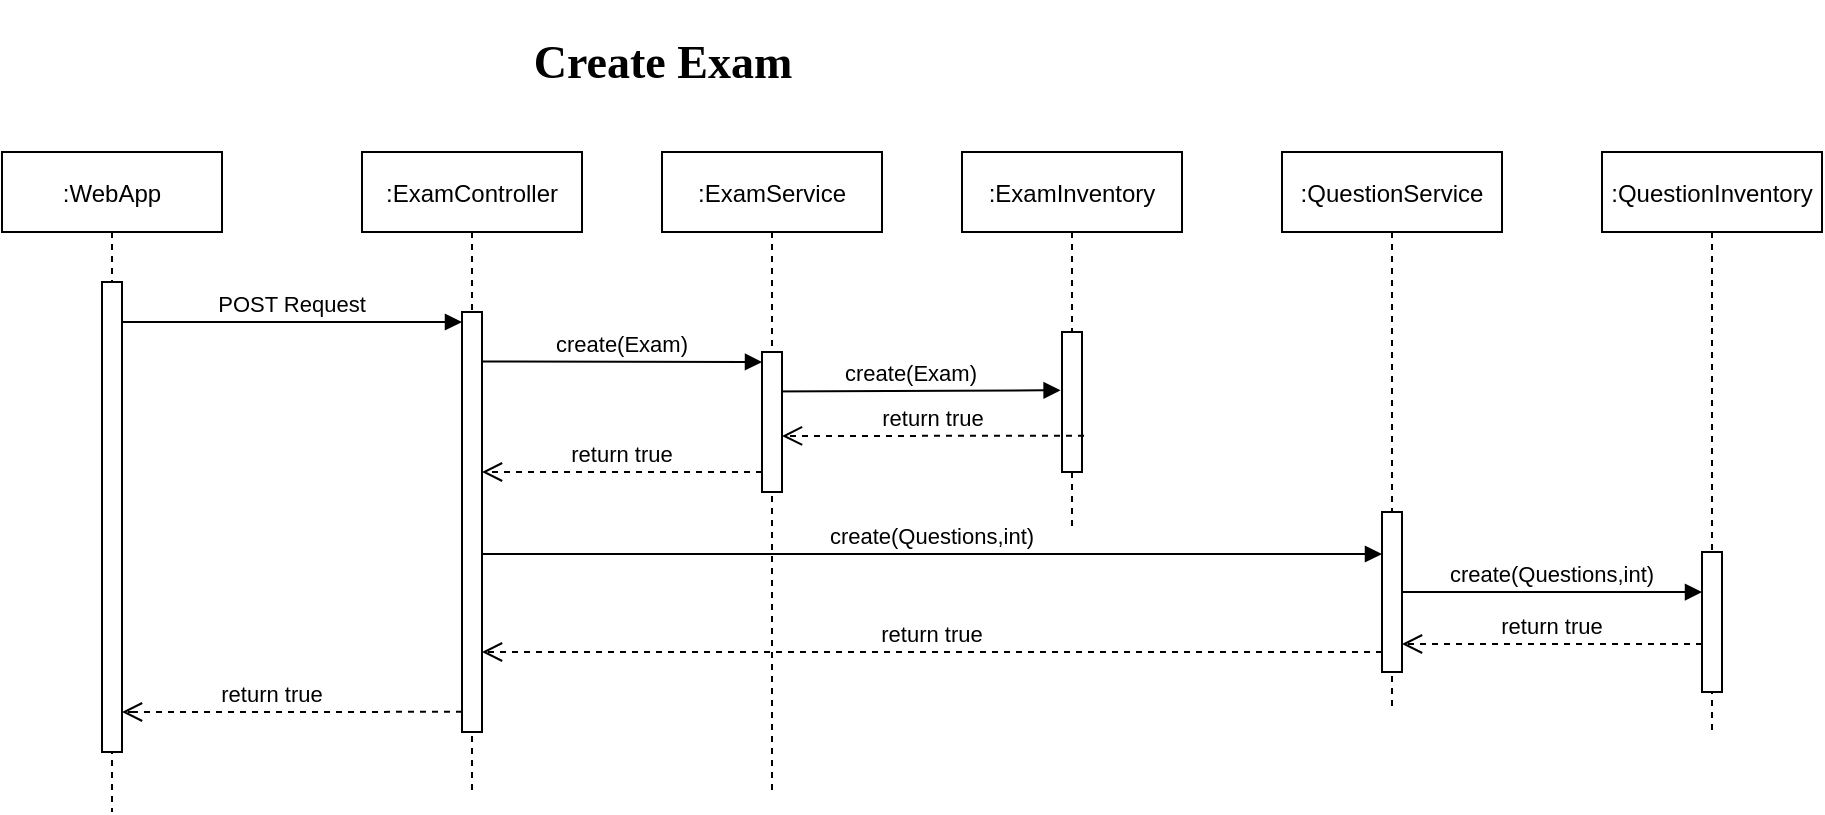 <mxfile version="16.5.6" type="device"><diagram id="kgpKYQtTHZ0yAKxKKP6v" name="Page-1"><mxGraphModel dx="1382" dy="764" grid="1" gridSize="10" guides="1" tooltips="1" connect="1" arrows="1" fold="1" page="1" pageScale="1" pageWidth="850" pageHeight="1100" math="0" shadow="0"><root><mxCell id="0"/><mxCell id="1" parent="0"/><mxCell id="3nuBFxr9cyL0pnOWT2aG-1" value=":WebApp" style="shape=umlLifeline;perimeter=lifelinePerimeter;container=1;collapsible=0;recursiveResize=0;rounded=0;shadow=0;strokeWidth=1;" parent="1" vertex="1"><mxGeometry x="110" y="80" width="110" height="330" as="geometry"/></mxCell><mxCell id="3nuBFxr9cyL0pnOWT2aG-2" value="" style="points=[];perimeter=orthogonalPerimeter;rounded=0;shadow=0;strokeWidth=1;" parent="3nuBFxr9cyL0pnOWT2aG-1" vertex="1"><mxGeometry x="50" y="65" width="10" height="235" as="geometry"/></mxCell><mxCell id="3nuBFxr9cyL0pnOWT2aG-5" value=":ExamController" style="shape=umlLifeline;perimeter=lifelinePerimeter;container=1;collapsible=0;recursiveResize=0;rounded=0;shadow=0;strokeWidth=1;" parent="1" vertex="1"><mxGeometry x="290" y="80" width="110" height="320" as="geometry"/></mxCell><mxCell id="3nuBFxr9cyL0pnOWT2aG-6" value="" style="points=[];perimeter=orthogonalPerimeter;rounded=0;shadow=0;strokeWidth=1;" parent="3nuBFxr9cyL0pnOWT2aG-5" vertex="1"><mxGeometry x="50" y="80" width="10" height="210" as="geometry"/></mxCell><mxCell id="3nuBFxr9cyL0pnOWT2aG-8" value="POST Request" style="verticalAlign=bottom;endArrow=block;entryX=0;entryY=0;shadow=0;strokeWidth=1;" parent="1" edge="1"><mxGeometry relative="1" as="geometry"><mxPoint x="170" y="165" as="sourcePoint"/><mxPoint x="340" y="165" as="targetPoint"/></mxGeometry></mxCell><mxCell id="FTZ_jziRhzl69t2wIlyl-1" value="&lt;h1&gt;&lt;font face=&quot;Tahoma&quot;&gt;&lt;span style=&quot;font-size: 23px&quot;&gt;Create Exam&lt;/span&gt;&lt;/font&gt;&lt;/h1&gt;" style="text;html=1;align=center;verticalAlign=middle;resizable=0;points=[];autosize=1;" parent="1" vertex="1"><mxGeometry x="360" y="10" width="160" height="50" as="geometry"/></mxCell><mxCell id="FTZ_jziRhzl69t2wIlyl-8" value=":ExamInventory" style="shape=umlLifeline;perimeter=lifelinePerimeter;container=1;collapsible=0;recursiveResize=0;rounded=0;shadow=0;strokeWidth=1;" parent="1" vertex="1"><mxGeometry x="590" y="80" width="110" height="190" as="geometry"/></mxCell><mxCell id="FTZ_jziRhzl69t2wIlyl-9" value="" style="points=[];perimeter=orthogonalPerimeter;rounded=0;shadow=0;strokeWidth=1;" parent="FTZ_jziRhzl69t2wIlyl-8" vertex="1"><mxGeometry x="50" y="90" width="10" height="70" as="geometry"/></mxCell><mxCell id="m-NQ0mbPZxccPPhu1AuZ-4" value="create(Exam)" style="verticalAlign=bottom;endArrow=block;shadow=0;strokeWidth=1;entryX=-0.071;entryY=0.416;entryDx=0;entryDy=0;entryPerimeter=0;" parent="FTZ_jziRhzl69t2wIlyl-8" target="FTZ_jziRhzl69t2wIlyl-9" edge="1"><mxGeometry relative="1" as="geometry"><mxPoint x="-100" y="119.71" as="sourcePoint"/><mxPoint x="55" y="120" as="targetPoint"/></mxGeometry></mxCell><mxCell id="m-NQ0mbPZxccPPhu1AuZ-1" value=":ExamService" style="shape=umlLifeline;perimeter=lifelinePerimeter;container=1;collapsible=0;recursiveResize=0;rounded=0;shadow=0;strokeWidth=1;" parent="1" vertex="1"><mxGeometry x="440" y="80" width="110" height="320" as="geometry"/></mxCell><mxCell id="m-NQ0mbPZxccPPhu1AuZ-2" value="" style="points=[];perimeter=orthogonalPerimeter;rounded=0;shadow=0;strokeWidth=1;" parent="m-NQ0mbPZxccPPhu1AuZ-1" vertex="1"><mxGeometry x="50" y="100" width="10" height="70" as="geometry"/></mxCell><mxCell id="m-NQ0mbPZxccPPhu1AuZ-3" value="create(Exam)" style="verticalAlign=bottom;endArrow=block;shadow=0;strokeWidth=1;" parent="m-NQ0mbPZxccPPhu1AuZ-1" edge="1"><mxGeometry relative="1" as="geometry"><mxPoint x="-90" y="104.71" as="sourcePoint"/><mxPoint x="50" y="105" as="targetPoint"/></mxGeometry></mxCell><mxCell id="m-NQ0mbPZxccPPhu1AuZ-6" value="return true" style="verticalAlign=bottom;endArrow=open;dashed=1;endSize=8;shadow=0;strokeWidth=1;exitX=0.1;exitY=0.654;exitDx=0;exitDy=0;exitPerimeter=0;" parent="m-NQ0mbPZxccPPhu1AuZ-1" edge="1"><mxGeometry relative="1" as="geometry"><mxPoint x="-90" y="160" as="targetPoint"/><mxPoint x="50" y="160" as="sourcePoint"/></mxGeometry></mxCell><mxCell id="7iPynkwy7BCHwqb1wfB_-11" value="create(Questions,int)" style="verticalAlign=bottom;endArrow=block;shadow=0;strokeWidth=1;" parent="m-NQ0mbPZxccPPhu1AuZ-1" target="7iPynkwy7BCHwqb1wfB_-8" edge="1"><mxGeometry relative="1" as="geometry"><mxPoint x="-90" y="201.0" as="sourcePoint"/><mxPoint x="290" y="201" as="targetPoint"/></mxGeometry></mxCell><mxCell id="m-NQ0mbPZxccPPhu1AuZ-5" value="return true" style="verticalAlign=bottom;endArrow=open;dashed=1;endSize=8;shadow=0;strokeWidth=1;exitX=0.1;exitY=0.654;exitDx=0;exitDy=0;exitPerimeter=0;" parent="1" edge="1"><mxGeometry relative="1" as="geometry"><mxPoint x="500" y="222" as="targetPoint"/><mxPoint x="651" y="221.86" as="sourcePoint"/></mxGeometry></mxCell><mxCell id="7iPynkwy7BCHwqb1wfB_-1" value=":QuestionInventory" style="shape=umlLifeline;perimeter=lifelinePerimeter;container=1;collapsible=0;recursiveResize=0;rounded=0;shadow=0;strokeWidth=1;" parent="1" vertex="1"><mxGeometry x="910" y="80" width="110" height="290" as="geometry"/></mxCell><mxCell id="7iPynkwy7BCHwqb1wfB_-2" value="" style="points=[];perimeter=orthogonalPerimeter;rounded=0;shadow=0;strokeWidth=1;" parent="7iPynkwy7BCHwqb1wfB_-1" vertex="1"><mxGeometry x="50" y="200" width="10" height="70" as="geometry"/></mxCell><mxCell id="7iPynkwy7BCHwqb1wfB_-7" value=":QuestionService" style="shape=umlLifeline;perimeter=lifelinePerimeter;container=1;collapsible=0;recursiveResize=0;rounded=0;shadow=0;strokeWidth=1;" parent="1" vertex="1"><mxGeometry x="750" y="80" width="110" height="280" as="geometry"/></mxCell><mxCell id="7iPynkwy7BCHwqb1wfB_-8" value="" style="points=[];perimeter=orthogonalPerimeter;rounded=0;shadow=0;strokeWidth=1;" parent="7iPynkwy7BCHwqb1wfB_-7" vertex="1"><mxGeometry x="50" y="180" width="10" height="80" as="geometry"/></mxCell><mxCell id="7iPynkwy7BCHwqb1wfB_-10" value="return true" style="verticalAlign=bottom;endArrow=open;dashed=1;endSize=8;shadow=0;strokeWidth=1;" parent="1" edge="1"><mxGeometry relative="1" as="geometry"><mxPoint x="810" y="326" as="targetPoint"/><mxPoint x="960" y="326" as="sourcePoint"/></mxGeometry></mxCell><mxCell id="7iPynkwy7BCHwqb1wfB_-12" value="create(Questions,int)" style="verticalAlign=bottom;endArrow=block;shadow=0;strokeWidth=1;entryX=0;entryY=0.286;entryDx=0;entryDy=0;entryPerimeter=0;" parent="1" target="7iPynkwy7BCHwqb1wfB_-2" edge="1"><mxGeometry relative="1" as="geometry"><mxPoint x="810" y="300" as="sourcePoint"/><mxPoint x="950" y="300" as="targetPoint"/></mxGeometry></mxCell><mxCell id="7iPynkwy7BCHwqb1wfB_-13" value="return true" style="verticalAlign=bottom;endArrow=open;dashed=1;endSize=8;shadow=0;strokeWidth=1;" parent="1" edge="1"><mxGeometry relative="1" as="geometry"><mxPoint x="350" y="330" as="targetPoint"/><mxPoint x="800" y="330" as="sourcePoint"/></mxGeometry></mxCell><mxCell id="7iPynkwy7BCHwqb1wfB_-14" value="return true" style="verticalAlign=bottom;endArrow=open;dashed=1;endSize=8;shadow=0;strokeWidth=1;exitX=0;exitY=0.952;exitDx=0;exitDy=0;exitPerimeter=0;" parent="1" source="3nuBFxr9cyL0pnOWT2aG-6" edge="1"><mxGeometry relative="1" as="geometry"><mxPoint x="170" y="360" as="targetPoint"/><mxPoint x="335" y="360" as="sourcePoint"/><Array as="points"><mxPoint x="170" y="360"/><mxPoint x="180" y="360"/></Array></mxGeometry></mxCell></root></mxGraphModel></diagram></mxfile>